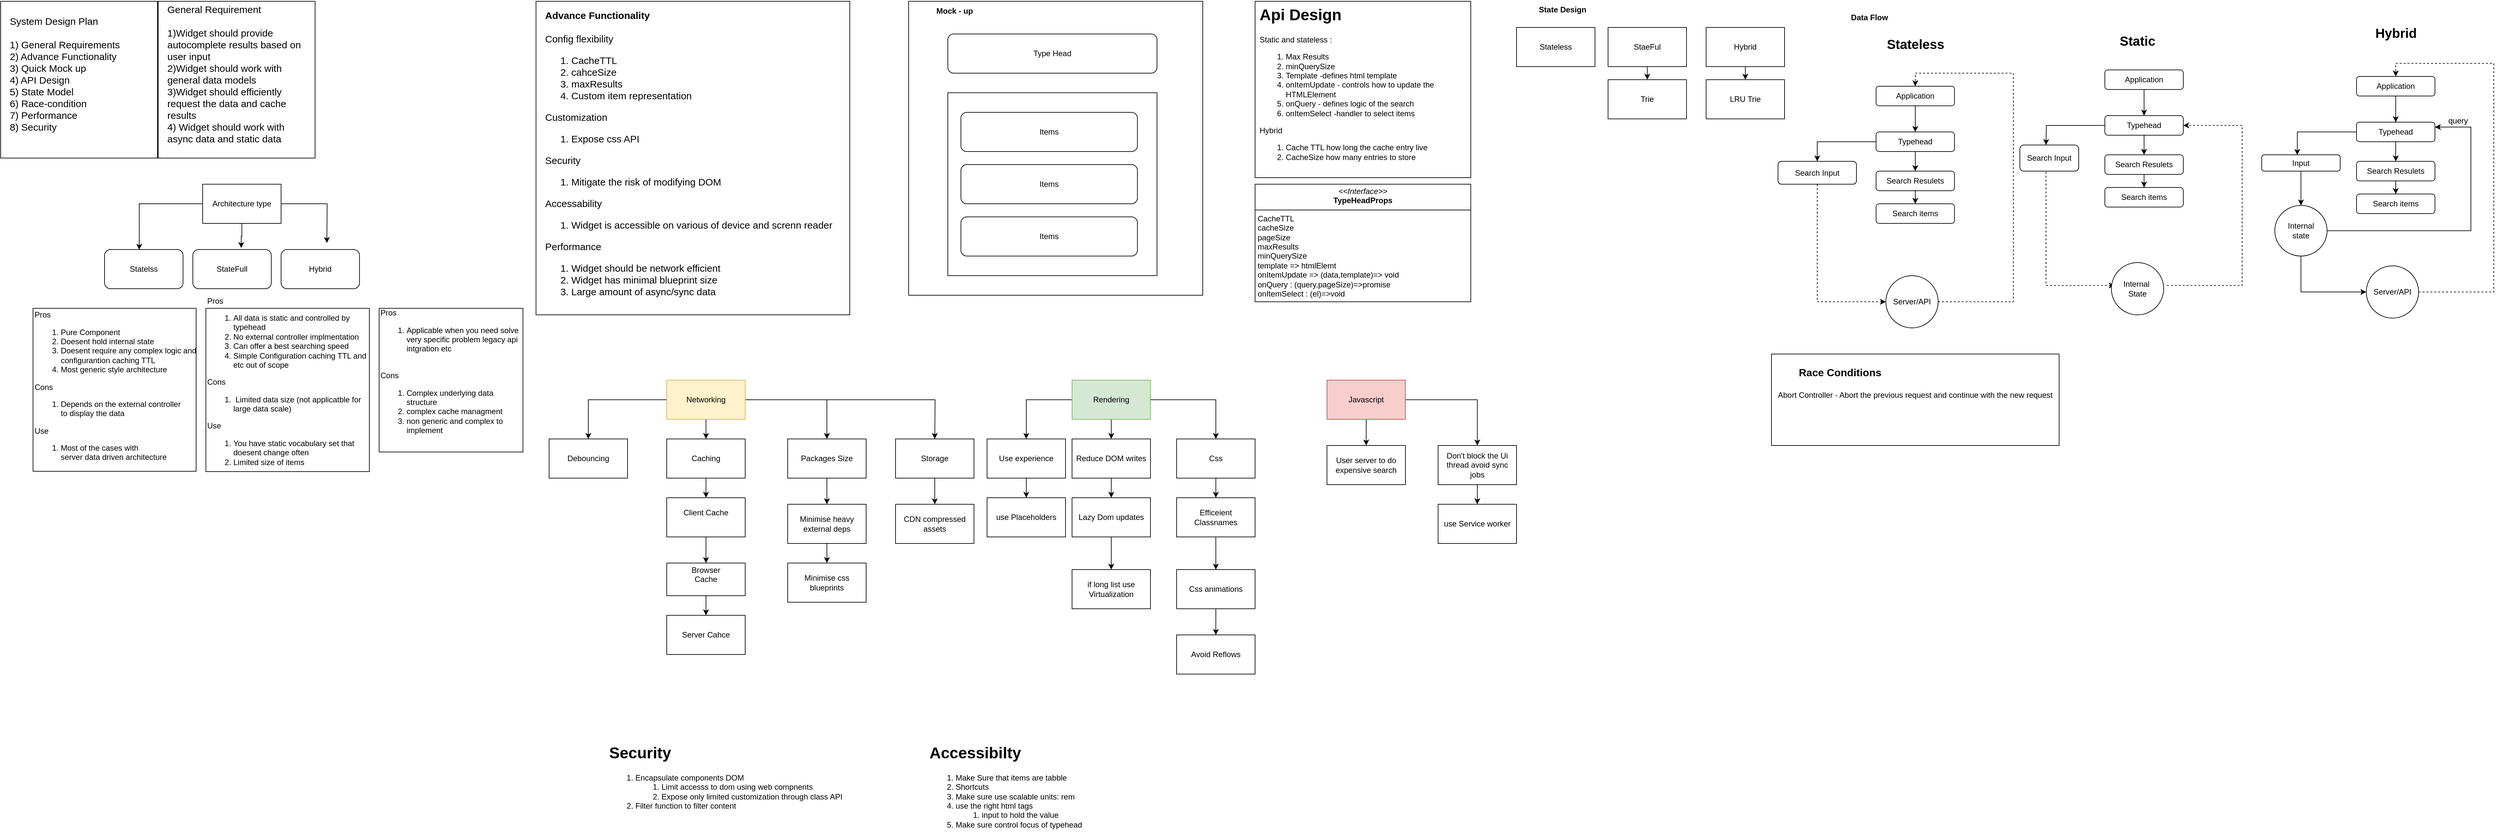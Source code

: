 <mxfile version="26.0.1">
  <diagram name="Page-1" id="UKnPggzTnrdudnCtdCbl">
    <mxGraphModel dx="3576" dy="2686" grid="1" gridSize="10" guides="1" tooltips="1" connect="1" arrows="1" fold="1" page="1" pageScale="1" pageWidth="850" pageHeight="1100" math="0" shadow="0">
      <root>
        <mxCell id="0" />
        <mxCell id="1" parent="0" />
        <mxCell id="WTzgueV0SRuRo5C-KdgZ-4" value="&lt;div&gt;System Design Plan&lt;/div&gt;&lt;div&gt;&lt;br&gt;&lt;/div&gt;&lt;div&gt;1) General Requirements&lt;/div&gt;&lt;div&gt;2) Advance Functionality&lt;/div&gt;&lt;div&gt;3) Quick Mock up&lt;/div&gt;&lt;div&gt;4) API Design&lt;/div&gt;&lt;div&gt;5) State Model&lt;/div&gt;&lt;div&gt;6) Race-condition&lt;/div&gt;&lt;div&gt;7) Performance&lt;/div&gt;&lt;div&gt;8) Security&lt;/div&gt;&lt;div&gt;&lt;br&gt;&lt;/div&gt;" style="whiteSpace=wrap;html=1;aspect=fixed;align=left;fontSize=15;spacingLeft=12;spacingRight=12;" parent="1" vertex="1">
          <mxGeometry x="-839" width="240" height="240" as="geometry" />
        </mxCell>
        <mxCell id="WTzgueV0SRuRo5C-KdgZ-5" value="&lt;div&gt;General Requirement&lt;/div&gt;&lt;div&gt;&lt;br&gt;&lt;/div&gt;&lt;div&gt;1)Widget should provide autocomplete results based on user input&lt;/div&gt;&lt;div&gt;2)Widget should work with general data models&lt;/div&gt;&lt;div&gt;3)Widget should efficiently request the data and cache results&amp;nbsp;&lt;/div&gt;&lt;div&gt;4) Widget should work with async data and static data&lt;/div&gt;&lt;div&gt;&lt;br&gt;&lt;/div&gt;" style="whiteSpace=wrap;html=1;aspect=fixed;align=left;fontSize=15;spacingLeft=12;spacingRight=12;" parent="1" vertex="1">
          <mxGeometry x="-598" width="240" height="240" as="geometry" />
        </mxCell>
        <mxCell id="WTzgueV0SRuRo5C-KdgZ-14" style="edgeStyle=orthogonalEdgeStyle;rounded=0;orthogonalLoop=1;jettySize=auto;html=1;" parent="1" source="WTzgueV0SRuRo5C-KdgZ-6" edge="1">
          <mxGeometry relative="1" as="geometry">
            <mxPoint x="-340" y="370" as="targetPoint" />
          </mxGeometry>
        </mxCell>
        <mxCell id="WTzgueV0SRuRo5C-KdgZ-6" value="Architecture type" style="rounded=0;whiteSpace=wrap;html=1;" parent="1" vertex="1">
          <mxGeometry x="-530" y="280" width="120" height="60" as="geometry" />
        </mxCell>
        <mxCell id="WTzgueV0SRuRo5C-KdgZ-9" value="Statelss" style="rounded=1;whiteSpace=wrap;html=1;" parent="1" vertex="1">
          <mxGeometry x="-680" y="380" width="120" height="60" as="geometry" />
        </mxCell>
        <mxCell id="WTzgueV0SRuRo5C-KdgZ-10" value="StateFull" style="rounded=1;whiteSpace=wrap;html=1;" parent="1" vertex="1">
          <mxGeometry x="-545" y="380" width="120" height="60" as="geometry" />
        </mxCell>
        <mxCell id="WTzgueV0SRuRo5C-KdgZ-11" value="Hybrid" style="rounded=1;whiteSpace=wrap;html=1;" parent="1" vertex="1">
          <mxGeometry x="-410" y="380" width="120" height="60" as="geometry" />
        </mxCell>
        <mxCell id="WTzgueV0SRuRo5C-KdgZ-12" style="edgeStyle=orthogonalEdgeStyle;rounded=0;orthogonalLoop=1;jettySize=auto;html=1;entryX=0.617;entryY=-0.039;entryDx=0;entryDy=0;entryPerimeter=0;" parent="1" source="WTzgueV0SRuRo5C-KdgZ-6" target="WTzgueV0SRuRo5C-KdgZ-10" edge="1">
          <mxGeometry relative="1" as="geometry" />
        </mxCell>
        <mxCell id="WTzgueV0SRuRo5C-KdgZ-13" style="edgeStyle=orthogonalEdgeStyle;rounded=0;orthogonalLoop=1;jettySize=auto;html=1;entryX=0.442;entryY=0.006;entryDx=0;entryDy=0;entryPerimeter=0;" parent="1" source="WTzgueV0SRuRo5C-KdgZ-6" target="WTzgueV0SRuRo5C-KdgZ-9" edge="1">
          <mxGeometry relative="1" as="geometry" />
        </mxCell>
        <mxCell id="WTzgueV0SRuRo5C-KdgZ-16" value="Pros&lt;div&gt;&lt;ol&gt;&lt;li&gt;Pure Component&lt;/li&gt;&lt;li&gt;Doesent hold internal state&lt;/li&gt;&lt;li&gt;Doesent require any complex logic and &lt;br&gt;configurantion caching TTL&lt;/li&gt;&lt;li&gt;Most generic style architecture&amp;nbsp;&lt;/li&gt;&lt;/ol&gt;&lt;/div&gt;&lt;div&gt;Cons&lt;/div&gt;&lt;div&gt;&lt;ol&gt;&lt;li&gt;Depends on the external controller &lt;br&gt;to display the data&amp;nbsp;&lt;/li&gt;&lt;/ol&gt;&lt;/div&gt;&lt;div&gt;Use&lt;/div&gt;&lt;div&gt;&lt;ol&gt;&lt;li&gt;&lt;span style=&quot;white-space: pre;&quot;&gt;Most of the cases with &lt;br/&gt;server data driven architecture&lt;/span&gt;&lt;/li&gt;&lt;/ol&gt;&lt;/div&gt;" style="whiteSpace=wrap;html=1;aspect=fixed;align=left;horizontal=1;textDirection=ltr;" parent="1" vertex="1">
          <mxGeometry x="-789.5" y="470" width="249.5" height="249.5" as="geometry" />
        </mxCell>
        <mxCell id="WTzgueV0SRuRo5C-KdgZ-17" value="Pros&lt;div&gt;&lt;ol&gt;&lt;li&gt;All data is static and controlled by typehead&lt;/li&gt;&lt;li&gt;No external controller implmentation&lt;/li&gt;&lt;li&gt;Can offer a best searching speed&lt;/li&gt;&lt;li&gt;Simple Configuration caching TTL and etc out of scope&lt;/li&gt;&lt;/ol&gt;&lt;div&gt;Cons&lt;/div&gt;&lt;/div&gt;&lt;div&gt;&lt;ol&gt;&lt;li&gt;&amp;nbsp;Limited data size (not applicatble for large data scale)&lt;/li&gt;&lt;/ol&gt;&lt;div&gt;Use&lt;/div&gt;&lt;/div&gt;&lt;div&gt;&lt;ol&gt;&lt;li&gt;You have static vocabulary set that doesent change often&lt;span style=&quot;white-space: pre;&quot;&gt;&#x9;&lt;/span&gt;&lt;/li&gt;&lt;li&gt;Limited size of items&amp;nbsp;&lt;/li&gt;&lt;/ol&gt;&lt;/div&gt;&lt;div&gt;&lt;br&gt;&lt;/div&gt;" style="html=1;aspect=fixed;align=left;whiteSpace=wrap;" parent="1" vertex="1">
          <mxGeometry x="-525" y="470" width="250" height="250" as="geometry" />
        </mxCell>
        <mxCell id="WTzgueV0SRuRo5C-KdgZ-18" value="Pros&lt;div&gt;&lt;ol&gt;&lt;li&gt;Applicable when you need solve very specific problem legacy api intgration etc&lt;br&gt;&lt;br&gt;&lt;/li&gt;&lt;/ol&gt;&lt;div&gt;Cons&amp;nbsp;&lt;/div&gt;&lt;/div&gt;&lt;div&gt;&lt;ol&gt;&lt;li&gt;Complex underlying data structure&lt;/li&gt;&lt;li&gt;complex cache managment&lt;/li&gt;&lt;li&gt;non generic and complex to implement&lt;/li&gt;&lt;/ol&gt;&lt;/div&gt;&lt;div&gt;&lt;br&gt;&lt;/div&gt;" style="html=1;aspect=fixed;align=left;whiteSpace=wrap;" parent="1" vertex="1">
          <mxGeometry x="-260" y="470" width="220" height="220" as="geometry" />
        </mxCell>
        <mxCell id="WTzgueV0SRuRo5C-KdgZ-19" value="&lt;div&gt;&lt;b&gt;Advance Functionality&lt;/b&gt;&lt;/div&gt;&lt;div&gt;&lt;br&gt;&lt;/div&gt;&lt;div&gt;Config flexibility&lt;/div&gt;&lt;div&gt;&lt;ol&gt;&lt;li&gt;CacheTTL&lt;/li&gt;&lt;li&gt;cahceSize&lt;/li&gt;&lt;li&gt;maxResults&lt;/li&gt;&lt;li&gt;Custom item representation&lt;/li&gt;&lt;/ol&gt;&lt;div&gt;Customization&lt;/div&gt;&lt;/div&gt;&lt;div&gt;&lt;ol&gt;&lt;li&gt;Expose css API&lt;br&gt;&lt;/li&gt;&lt;/ol&gt;&lt;div&gt;Security&lt;/div&gt;&lt;/div&gt;&lt;div&gt;&lt;ol&gt;&lt;li&gt;Mitigate the risk of modifying DOM&lt;/li&gt;&lt;/ol&gt;&lt;div&gt;Accessability&lt;/div&gt;&lt;/div&gt;&lt;div&gt;&lt;ol&gt;&lt;li&gt;Widget is accessible on various of device and screnn reader&lt;/li&gt;&lt;/ol&gt;&lt;div&gt;Performance&lt;/div&gt;&lt;/div&gt;&lt;div&gt;&lt;ol&gt;&lt;li&gt;Widget should be network efficient&lt;/li&gt;&lt;li&gt;Widget has minimal blueprint size&lt;/li&gt;&lt;li&gt;Large amount of async/sync data&lt;/li&gt;&lt;/ol&gt;&lt;/div&gt;" style="whiteSpace=wrap;html=1;aspect=fixed;align=left;fontSize=15;spacingLeft=12;spacingRight=12;" parent="1" vertex="1">
          <mxGeometry x="-20" width="480" height="480" as="geometry" />
        </mxCell>
        <mxCell id="WTzgueV0SRuRo5C-KdgZ-21" value="" style="whiteSpace=wrap;html=1;aspect=fixed;" parent="1" vertex="1">
          <mxGeometry x="550" width="450" height="450" as="geometry" />
        </mxCell>
        <mxCell id="WTzgueV0SRuRo5C-KdgZ-22" value="&lt;b&gt;Mock - up&lt;/b&gt;" style="text;html=1;align=center;verticalAlign=middle;resizable=0;points=[];autosize=1;strokeColor=none;fillColor=none;" parent="1" vertex="1">
          <mxGeometry x="580" width="80" height="30" as="geometry" />
        </mxCell>
        <mxCell id="WTzgueV0SRuRo5C-KdgZ-23" value="Type Head" style="rounded=1;whiteSpace=wrap;html=1;" parent="1" vertex="1">
          <mxGeometry x="610" y="50" width="320" height="60" as="geometry" />
        </mxCell>
        <mxCell id="WTzgueV0SRuRo5C-KdgZ-28" value="" style="rounded=0;whiteSpace=wrap;html=1;movable=0;resizable=0;rotatable=0;deletable=0;editable=0;locked=1;connectable=0;" parent="1" vertex="1">
          <mxGeometry x="610" y="140" width="320" height="280" as="geometry" />
        </mxCell>
        <mxCell id="WTzgueV0SRuRo5C-KdgZ-29" value="Items" style="rounded=1;whiteSpace=wrap;html=1;" parent="1" vertex="1">
          <mxGeometry x="630" y="170" width="270" height="60" as="geometry" />
        </mxCell>
        <mxCell id="WTzgueV0SRuRo5C-KdgZ-32" value="Items" style="rounded=1;whiteSpace=wrap;html=1;" parent="1" vertex="1">
          <mxGeometry x="630" y="330" width="270" height="60" as="geometry" />
        </mxCell>
        <mxCell id="WTzgueV0SRuRo5C-KdgZ-33" value="Items" style="rounded=1;whiteSpace=wrap;html=1;" parent="1" vertex="1">
          <mxGeometry x="630" y="250" width="270" height="60" as="geometry" />
        </mxCell>
        <mxCell id="WTzgueV0SRuRo5C-KdgZ-35" value="" style="rounded=0;whiteSpace=wrap;html=1;" parent="1" vertex="1">
          <mxGeometry x="1080" width="330" height="270" as="geometry" />
        </mxCell>
        <mxCell id="WTzgueV0SRuRo5C-KdgZ-36" value="&lt;h1 style=&quot;margin-top: 0px;&quot;&gt;Api Design&lt;/h1&gt;&lt;p&gt;Static and stateless :&lt;/p&gt;&lt;p&gt;&lt;/p&gt;&lt;ol&gt;&lt;li&gt;Max Results&lt;/li&gt;&lt;li&gt;minQuerySize&lt;/li&gt;&lt;li&gt;Template -defines html template&lt;/li&gt;&lt;li&gt;onItemUpdate - controls how to update the HTMLElement&lt;/li&gt;&lt;li&gt;onQuery - defines logic of the search&lt;/li&gt;&lt;li&gt;onItemSelect -handler to select items&lt;/li&gt;&lt;/ol&gt;&lt;div&gt;Hybrid&lt;/div&gt;&lt;ol&gt;&lt;li&gt;Cache TTL how long the cache entry live&lt;/li&gt;&lt;li&gt;CacheSize how many entries to store&lt;/li&gt;&lt;/ol&gt;&lt;p&gt;&lt;/p&gt;&lt;p&gt;&lt;br&gt;&lt;/p&gt;" style="text;html=1;whiteSpace=wrap;overflow=hidden;rounded=0;" parent="1" vertex="1">
          <mxGeometry x="1085" width="320" height="250" as="geometry" />
        </mxCell>
        <mxCell id="WTzgueV0SRuRo5C-KdgZ-37" value="&lt;p style=&quot;margin:0px;margin-top:4px;text-align:center;&quot;&gt;&lt;i&gt;&amp;lt;&amp;lt;Interface&amp;gt;&amp;gt;&lt;/i&gt;&lt;br&gt;&lt;b&gt;TypeHeadProps&lt;/b&gt;&lt;/p&gt;&lt;hr size=&quot;1&quot; style=&quot;border-style:solid;&quot;&gt;&lt;p style=&quot;margin:0px;margin-left:4px;&quot;&gt;CacheTTL&lt;/p&gt;&lt;p style=&quot;margin:0px;margin-left:4px;&quot;&gt;cacheSize&lt;/p&gt;&lt;p style=&quot;margin:0px;margin-left:4px;&quot;&gt;pageSize&lt;/p&gt;&lt;p style=&quot;margin:0px;margin-left:4px;&quot;&gt;maxResults&lt;/p&gt;&lt;p style=&quot;margin:0px;margin-left:4px;&quot;&gt;minQuerySize&lt;/p&gt;&lt;p style=&quot;margin:0px;margin-left:4px;&quot;&gt;template =&amp;gt; htmlElemt&lt;/p&gt;&lt;p style=&quot;margin:0px;margin-left:4px;&quot;&gt;onItemUpdate =&amp;gt; (data,template)=&amp;gt; void&lt;/p&gt;&lt;p style=&quot;margin:0px;margin-left:4px;&quot;&gt;onQuery : (query,pageSize)=&amp;gt;promise&lt;/p&gt;&lt;p style=&quot;margin:0px;margin-left:4px;&quot;&gt;onItemSelect : (el)=&amp;gt;void&lt;/p&gt;&lt;hr size=&quot;1&quot; style=&quot;border-style:solid;&quot;&gt;&lt;p style=&quot;margin:0px;margin-left:4px;&quot;&gt;&lt;br&gt;&lt;/p&gt;" style="verticalAlign=top;align=left;overflow=fill;html=1;whiteSpace=wrap;" parent="1" vertex="1">
          <mxGeometry x="1080" y="280" width="330" height="180" as="geometry" />
        </mxCell>
        <mxCell id="WTzgueV0SRuRo5C-KdgZ-39" value="&lt;b&gt;State Design&lt;/b&gt;" style="text;html=1;align=center;verticalAlign=middle;resizable=0;points=[];autosize=1;strokeColor=none;fillColor=none;" parent="1" vertex="1">
          <mxGeometry x="1500" y="-2" width="100" height="30" as="geometry" />
        </mxCell>
        <mxCell id="WTzgueV0SRuRo5C-KdgZ-40" value="&lt;span style=&quot;color: rgb(0, 0, 0); font-family: Helvetica; font-size: 12px; font-style: normal; font-variant-ligatures: normal; font-variant-caps: normal; font-weight: 400; letter-spacing: normal; orphans: 2; text-align: center; text-indent: 0px; text-transform: none; widows: 2; word-spacing: 0px; -webkit-text-stroke-width: 0px; white-space: normal; background-color: rgb(251, 251, 251); text-decoration-thickness: initial; text-decoration-style: initial; text-decoration-color: initial; float: none; display: inline !important;&quot;&gt;Stateless&lt;/span&gt;" style="rounded=0;whiteSpace=wrap;html=1;" parent="1" vertex="1">
          <mxGeometry x="1480" y="40" width="120" height="60" as="geometry" />
        </mxCell>
        <mxCell id="WTzgueV0SRuRo5C-KdgZ-45" style="edgeStyle=orthogonalEdgeStyle;rounded=0;orthogonalLoop=1;jettySize=auto;html=1;exitX=0.5;exitY=1;exitDx=0;exitDy=0;entryX=0.5;entryY=0;entryDx=0;entryDy=0;" parent="1" source="WTzgueV0SRuRo5C-KdgZ-41" target="WTzgueV0SRuRo5C-KdgZ-43" edge="1">
          <mxGeometry relative="1" as="geometry" />
        </mxCell>
        <mxCell id="WTzgueV0SRuRo5C-KdgZ-41" value="&lt;span style=&quot;color: rgb(0, 0, 0); font-family: Helvetica; font-size: 12px; font-style: normal; font-variant-ligatures: normal; font-variant-caps: normal; font-weight: 400; letter-spacing: normal; orphans: 2; text-align: center; text-indent: 0px; text-transform: none; widows: 2; word-spacing: 0px; -webkit-text-stroke-width: 0px; white-space: normal; background-color: rgb(251, 251, 251); text-decoration-thickness: initial; text-decoration-style: initial; text-decoration-color: initial; float: none; display: inline !important;&quot;&gt;StaeFul&lt;/span&gt;" style="rounded=0;whiteSpace=wrap;html=1;" parent="1" vertex="1">
          <mxGeometry x="1620" y="40" width="120" height="60" as="geometry" />
        </mxCell>
        <mxCell id="WTzgueV0SRuRo5C-KdgZ-46" style="edgeStyle=orthogonalEdgeStyle;rounded=0;orthogonalLoop=1;jettySize=auto;html=1;exitX=0.5;exitY=1;exitDx=0;exitDy=0;entryX=0.5;entryY=0;entryDx=0;entryDy=0;" parent="1" source="WTzgueV0SRuRo5C-KdgZ-42" target="WTzgueV0SRuRo5C-KdgZ-44" edge="1">
          <mxGeometry relative="1" as="geometry" />
        </mxCell>
        <mxCell id="WTzgueV0SRuRo5C-KdgZ-42" value="&lt;span style=&quot;color: rgb(0, 0, 0); font-family: Helvetica; font-size: 12px; font-style: normal; font-variant-ligatures: normal; font-variant-caps: normal; font-weight: 400; letter-spacing: normal; orphans: 2; text-align: center; text-indent: 0px; text-transform: none; widows: 2; word-spacing: 0px; -webkit-text-stroke-width: 0px; white-space: normal; background-color: rgb(251, 251, 251); text-decoration-thickness: initial; text-decoration-style: initial; text-decoration-color: initial; float: none; display: inline !important;&quot;&gt;Hybrid&lt;/span&gt;" style="rounded=0;whiteSpace=wrap;html=1;" parent="1" vertex="1">
          <mxGeometry x="1770" y="40" width="120" height="60" as="geometry" />
        </mxCell>
        <mxCell id="WTzgueV0SRuRo5C-KdgZ-43" value="&lt;span style=&quot;color: rgb(0, 0, 0); font-family: Helvetica; font-size: 12px; font-style: normal; font-variant-ligatures: normal; font-variant-caps: normal; font-weight: 400; letter-spacing: normal; orphans: 2; text-align: center; text-indent: 0px; text-transform: none; widows: 2; word-spacing: 0px; -webkit-text-stroke-width: 0px; white-space: normal; background-color: rgb(251, 251, 251); text-decoration-thickness: initial; text-decoration-style: initial; text-decoration-color: initial; float: none; display: inline !important;&quot;&gt;Trie&lt;/span&gt;" style="rounded=0;whiteSpace=wrap;html=1;" parent="1" vertex="1">
          <mxGeometry x="1620" y="120" width="120" height="60" as="geometry" />
        </mxCell>
        <mxCell id="WTzgueV0SRuRo5C-KdgZ-44" value="LRU Trie" style="rounded=0;whiteSpace=wrap;html=1;" parent="1" vertex="1">
          <mxGeometry x="1770" y="120" width="120" height="60" as="geometry" />
        </mxCell>
        <mxCell id="WTzgueV0SRuRo5C-KdgZ-53" value="" style="edgeStyle=orthogonalEdgeStyle;rounded=0;orthogonalLoop=1;jettySize=auto;html=1;" parent="1" source="WTzgueV0SRuRo5C-KdgZ-47" target="WTzgueV0SRuRo5C-KdgZ-52" edge="1">
          <mxGeometry relative="1" as="geometry" />
        </mxCell>
        <mxCell id="WTzgueV0SRuRo5C-KdgZ-47" value="Application" style="rounded=1;whiteSpace=wrap;html=1;" parent="1" vertex="1">
          <mxGeometry x="2030" y="130" width="120" height="30" as="geometry" />
        </mxCell>
        <mxCell id="WTzgueV0SRuRo5C-KdgZ-48" value="&lt;div style=&quot;text-align: justify;&quot;&gt;&lt;b style=&quot;background-color: transparent; color: light-dark(rgb(0, 0, 0), rgb(255, 255, 255));&quot;&gt;Data Flow&lt;/b&gt;&lt;/div&gt;" style="text;html=1;align=center;verticalAlign=middle;whiteSpace=wrap;rounded=0;" parent="1" vertex="1">
          <mxGeometry x="1990" y="10" width="60" height="30" as="geometry" />
        </mxCell>
        <mxCell id="WTzgueV0SRuRo5C-KdgZ-51" value="&lt;b&gt;&lt;font style=&quot;font-size: 20px;&quot;&gt;Stateless&lt;/font&gt;&lt;/b&gt;" style="text;html=1;align=center;verticalAlign=middle;resizable=0;points=[];autosize=1;strokeColor=none;fillColor=none;" parent="1" vertex="1">
          <mxGeometry x="2035" y="45" width="110" height="40" as="geometry" />
        </mxCell>
        <mxCell id="WTzgueV0SRuRo5C-KdgZ-57" value="" style="edgeStyle=orthogonalEdgeStyle;rounded=0;orthogonalLoop=1;jettySize=auto;html=1;" parent="1" source="WTzgueV0SRuRo5C-KdgZ-52" target="WTzgueV0SRuRo5C-KdgZ-56" edge="1">
          <mxGeometry relative="1" as="geometry" />
        </mxCell>
        <mxCell id="WTzgueV0SRuRo5C-KdgZ-61" value="" style="edgeStyle=orthogonalEdgeStyle;rounded=0;orthogonalLoop=1;jettySize=auto;html=1;" parent="1" source="WTzgueV0SRuRo5C-KdgZ-52" target="WTzgueV0SRuRo5C-KdgZ-60" edge="1">
          <mxGeometry relative="1" as="geometry" />
        </mxCell>
        <mxCell id="WTzgueV0SRuRo5C-KdgZ-52" value="Typehead" style="rounded=1;whiteSpace=wrap;html=1;" parent="1" vertex="1">
          <mxGeometry x="2030" y="200" width="120" height="30" as="geometry" />
        </mxCell>
        <mxCell id="WTzgueV0SRuRo5C-KdgZ-59" value="" style="edgeStyle=orthogonalEdgeStyle;rounded=0;orthogonalLoop=1;jettySize=auto;html=1;" parent="1" source="WTzgueV0SRuRo5C-KdgZ-56" target="WTzgueV0SRuRo5C-KdgZ-58" edge="1">
          <mxGeometry relative="1" as="geometry" />
        </mxCell>
        <mxCell id="WTzgueV0SRuRo5C-KdgZ-56" value="Search Resulets" style="rounded=1;whiteSpace=wrap;html=1;" parent="1" vertex="1">
          <mxGeometry x="2030" y="260" width="120" height="30" as="geometry" />
        </mxCell>
        <mxCell id="WTzgueV0SRuRo5C-KdgZ-58" value="Search items" style="rounded=1;whiteSpace=wrap;html=1;" parent="1" vertex="1">
          <mxGeometry x="2030" y="310" width="120" height="30" as="geometry" />
        </mxCell>
        <mxCell id="WTzgueV0SRuRo5C-KdgZ-64" value="" style="edgeStyle=orthogonalEdgeStyle;rounded=0;orthogonalLoop=1;jettySize=auto;html=1;dashed=1;" parent="1" source="WTzgueV0SRuRo5C-KdgZ-60" target="WTzgueV0SRuRo5C-KdgZ-63" edge="1">
          <mxGeometry relative="1" as="geometry">
            <Array as="points">
              <mxPoint x="1940" y="460" />
            </Array>
          </mxGeometry>
        </mxCell>
        <mxCell id="WTzgueV0SRuRo5C-KdgZ-60" value="Search Input" style="whiteSpace=wrap;html=1;rounded=1;" parent="1" vertex="1">
          <mxGeometry x="1880" y="245" width="120" height="35" as="geometry" />
        </mxCell>
        <mxCell id="WTzgueV0SRuRo5C-KdgZ-65" style="edgeStyle=orthogonalEdgeStyle;rounded=0;orthogonalLoop=1;jettySize=auto;html=1;entryX=0.5;entryY=0;entryDx=0;entryDy=0;strokeColor=default;dashed=1;" parent="1" source="WTzgueV0SRuRo5C-KdgZ-63" target="WTzgueV0SRuRo5C-KdgZ-47" edge="1">
          <mxGeometry relative="1" as="geometry">
            <Array as="points">
              <mxPoint x="2240" y="460" />
              <mxPoint x="2240" y="110" />
              <mxPoint x="2090" y="110" />
            </Array>
          </mxGeometry>
        </mxCell>
        <mxCell id="WTzgueV0SRuRo5C-KdgZ-63" value="Server/API" style="ellipse;whiteSpace=wrap;html=1;rounded=1;" parent="1" vertex="1">
          <mxGeometry x="2045" y="420" width="80" height="80" as="geometry" />
        </mxCell>
        <mxCell id="WTzgueV0SRuRo5C-KdgZ-66" value="" style="edgeStyle=orthogonalEdgeStyle;rounded=0;orthogonalLoop=1;jettySize=auto;html=1;" parent="1" source="WTzgueV0SRuRo5C-KdgZ-67" target="WTzgueV0SRuRo5C-KdgZ-70" edge="1">
          <mxGeometry relative="1" as="geometry" />
        </mxCell>
        <mxCell id="WTzgueV0SRuRo5C-KdgZ-67" value="Application" style="rounded=1;whiteSpace=wrap;html=1;" parent="1" vertex="1">
          <mxGeometry x="2380" y="105" width="120" height="30" as="geometry" />
        </mxCell>
        <mxCell id="WTzgueV0SRuRo5C-KdgZ-68" value="" style="edgeStyle=orthogonalEdgeStyle;rounded=0;orthogonalLoop=1;jettySize=auto;html=1;" parent="1" source="WTzgueV0SRuRo5C-KdgZ-70" target="WTzgueV0SRuRo5C-KdgZ-72" edge="1">
          <mxGeometry relative="1" as="geometry" />
        </mxCell>
        <mxCell id="WTzgueV0SRuRo5C-KdgZ-69" value="" style="edgeStyle=orthogonalEdgeStyle;rounded=0;orthogonalLoop=1;jettySize=auto;html=1;" parent="1" source="WTzgueV0SRuRo5C-KdgZ-70" edge="1">
          <mxGeometry relative="1" as="geometry">
            <mxPoint x="2290" y="220" as="targetPoint" />
          </mxGeometry>
        </mxCell>
        <mxCell id="WTzgueV0SRuRo5C-KdgZ-70" value="Typehead" style="rounded=1;whiteSpace=wrap;html=1;" parent="1" vertex="1">
          <mxGeometry x="2380" y="175" width="120" height="30" as="geometry" />
        </mxCell>
        <mxCell id="WTzgueV0SRuRo5C-KdgZ-71" value="" style="edgeStyle=orthogonalEdgeStyle;rounded=0;orthogonalLoop=1;jettySize=auto;html=1;" parent="1" source="WTzgueV0SRuRo5C-KdgZ-72" target="WTzgueV0SRuRo5C-KdgZ-73" edge="1">
          <mxGeometry relative="1" as="geometry" />
        </mxCell>
        <mxCell id="WTzgueV0SRuRo5C-KdgZ-72" value="Search Resulets" style="rounded=1;whiteSpace=wrap;html=1;" parent="1" vertex="1">
          <mxGeometry x="2380" y="235" width="120" height="30" as="geometry" />
        </mxCell>
        <mxCell id="WTzgueV0SRuRo5C-KdgZ-73" value="Search items" style="rounded=1;whiteSpace=wrap;html=1;" parent="1" vertex="1">
          <mxGeometry x="2380" y="285" width="120" height="30" as="geometry" />
        </mxCell>
        <mxCell id="WTzgueV0SRuRo5C-KdgZ-74" value="" style="edgeStyle=orthogonalEdgeStyle;rounded=0;orthogonalLoop=1;jettySize=auto;html=1;dashed=1;" parent="1" edge="1">
          <mxGeometry relative="1" as="geometry">
            <mxPoint x="2290" y="255" as="sourcePoint" />
            <mxPoint x="2395" y="435" as="targetPoint" />
            <Array as="points">
              <mxPoint x="2290" y="435" />
            </Array>
          </mxGeometry>
        </mxCell>
        <mxCell id="WTzgueV0SRuRo5C-KdgZ-75" style="edgeStyle=orthogonalEdgeStyle;rounded=0;orthogonalLoop=1;jettySize=auto;html=1;strokeColor=default;dashed=1;entryX=1;entryY=0.5;entryDx=0;entryDy=0;" parent="1" target="WTzgueV0SRuRo5C-KdgZ-70" edge="1">
          <mxGeometry relative="1" as="geometry">
            <mxPoint x="2475" y="435" as="sourcePoint" />
            <Array as="points">
              <mxPoint x="2590" y="435" />
              <mxPoint x="2590" y="190" />
            </Array>
            <mxPoint x="2540" y="150" as="targetPoint" />
          </mxGeometry>
        </mxCell>
        <mxCell id="WTzgueV0SRuRo5C-KdgZ-77" value="Internal&amp;nbsp;&lt;div&gt;State&lt;/div&gt;" style="ellipse;whiteSpace=wrap;html=1;aspect=fixed;" parent="1" vertex="1">
          <mxGeometry x="2390" y="400" width="80" height="80" as="geometry" />
        </mxCell>
        <mxCell id="WTzgueV0SRuRo5C-KdgZ-78" value="Search Input" style="rounded=1;whiteSpace=wrap;html=1;" parent="1" vertex="1">
          <mxGeometry x="2250" y="220" width="90" height="40" as="geometry" />
        </mxCell>
        <mxCell id="WTzgueV0SRuRo5C-KdgZ-80" value="&lt;b&gt;&lt;font style=&quot;font-size: 20px;&quot;&gt;Static&lt;/font&gt;&lt;/b&gt;" style="text;html=1;align=center;verticalAlign=middle;whiteSpace=wrap;rounded=0;" parent="1" vertex="1">
          <mxGeometry x="2400" y="45" width="60" height="30" as="geometry" />
        </mxCell>
        <mxCell id="WTzgueV0SRuRo5C-KdgZ-94" value="" style="edgeStyle=orthogonalEdgeStyle;rounded=0;orthogonalLoop=1;jettySize=auto;html=1;" parent="1" source="WTzgueV0SRuRo5C-KdgZ-95" target="WTzgueV0SRuRo5C-KdgZ-99" edge="1">
          <mxGeometry relative="1" as="geometry" />
        </mxCell>
        <mxCell id="WTzgueV0SRuRo5C-KdgZ-95" value="Application" style="rounded=1;whiteSpace=wrap;html=1;" parent="1" vertex="1">
          <mxGeometry x="2765" y="115" width="120" height="30" as="geometry" />
        </mxCell>
        <mxCell id="WTzgueV0SRuRo5C-KdgZ-96" value="&lt;b&gt;&lt;font style=&quot;font-size: 20px;&quot;&gt;Hybrid&lt;/font&gt;&lt;/b&gt;" style="text;html=1;align=center;verticalAlign=middle;resizable=0;points=[];autosize=1;strokeColor=none;fillColor=none;" parent="1" vertex="1">
          <mxGeometry x="2780" y="28" width="90" height="40" as="geometry" />
        </mxCell>
        <mxCell id="WTzgueV0SRuRo5C-KdgZ-97" value="" style="edgeStyle=orthogonalEdgeStyle;rounded=0;orthogonalLoop=1;jettySize=auto;html=1;" parent="1" source="WTzgueV0SRuRo5C-KdgZ-99" target="WTzgueV0SRuRo5C-KdgZ-101" edge="1">
          <mxGeometry relative="1" as="geometry" />
        </mxCell>
        <mxCell id="WTzgueV0SRuRo5C-KdgZ-98" value="" style="edgeStyle=orthogonalEdgeStyle;rounded=0;orthogonalLoop=1;jettySize=auto;html=1;entryX=0.453;entryY=0.009;entryDx=0;entryDy=0;entryPerimeter=0;" parent="1" source="WTzgueV0SRuRo5C-KdgZ-99" target="WTzgueV0SRuRo5C-KdgZ-106" edge="1">
          <mxGeometry relative="1" as="geometry">
            <mxPoint x="2675" y="230" as="targetPoint" />
          </mxGeometry>
        </mxCell>
        <mxCell id="WTzgueV0SRuRo5C-KdgZ-99" value="Typehead" style="rounded=1;whiteSpace=wrap;html=1;" parent="1" vertex="1">
          <mxGeometry x="2765" y="185" width="120" height="30" as="geometry" />
        </mxCell>
        <mxCell id="WTzgueV0SRuRo5C-KdgZ-100" value="" style="edgeStyle=orthogonalEdgeStyle;rounded=0;orthogonalLoop=1;jettySize=auto;html=1;" parent="1" source="WTzgueV0SRuRo5C-KdgZ-101" target="WTzgueV0SRuRo5C-KdgZ-102" edge="1">
          <mxGeometry relative="1" as="geometry" />
        </mxCell>
        <mxCell id="WTzgueV0SRuRo5C-KdgZ-101" value="Search Resulets" style="rounded=1;whiteSpace=wrap;html=1;" parent="1" vertex="1">
          <mxGeometry x="2765" y="245" width="120" height="30" as="geometry" />
        </mxCell>
        <mxCell id="WTzgueV0SRuRo5C-KdgZ-102" value="Search items" style="rounded=1;whiteSpace=wrap;html=1;" parent="1" vertex="1">
          <mxGeometry x="2765" y="295" width="120" height="30" as="geometry" />
        </mxCell>
        <mxCell id="WTzgueV0SRuRo5C-KdgZ-104" style="edgeStyle=orthogonalEdgeStyle;rounded=0;orthogonalLoop=1;jettySize=auto;html=1;entryX=0.5;entryY=0;entryDx=0;entryDy=0;strokeColor=default;dashed=1;" parent="1" source="WTzgueV0SRuRo5C-KdgZ-105" target="WTzgueV0SRuRo5C-KdgZ-95" edge="1">
          <mxGeometry relative="1" as="geometry">
            <Array as="points">
              <mxPoint x="2975" y="445" />
              <mxPoint x="2975" y="95" />
              <mxPoint x="2825" y="95" />
            </Array>
          </mxGeometry>
        </mxCell>
        <mxCell id="WTzgueV0SRuRo5C-KdgZ-105" value="Server/API" style="ellipse;whiteSpace=wrap;html=1;rounded=1;" parent="1" vertex="1">
          <mxGeometry x="2780" y="405" width="80" height="80" as="geometry" />
        </mxCell>
        <mxCell id="WTzgueV0SRuRo5C-KdgZ-108" value="" style="edgeStyle=orthogonalEdgeStyle;rounded=0;orthogonalLoop=1;jettySize=auto;html=1;" parent="1" source="WTzgueV0SRuRo5C-KdgZ-106" target="WTzgueV0SRuRo5C-KdgZ-107" edge="1">
          <mxGeometry relative="1" as="geometry" />
        </mxCell>
        <mxCell id="WTzgueV0SRuRo5C-KdgZ-106" value="Input" style="rounded=1;whiteSpace=wrap;html=1;" parent="1" vertex="1">
          <mxGeometry x="2620" y="235" width="120" height="25" as="geometry" />
        </mxCell>
        <mxCell id="WTzgueV0SRuRo5C-KdgZ-109" style="edgeStyle=orthogonalEdgeStyle;rounded=0;orthogonalLoop=1;jettySize=auto;html=1;entryX=0;entryY=0.5;entryDx=0;entryDy=0;" parent="1" source="WTzgueV0SRuRo5C-KdgZ-107" target="WTzgueV0SRuRo5C-KdgZ-105" edge="1">
          <mxGeometry relative="1" as="geometry">
            <Array as="points">
              <mxPoint x="2680" y="445" />
            </Array>
          </mxGeometry>
        </mxCell>
        <mxCell id="WTzgueV0SRuRo5C-KdgZ-110" style="edgeStyle=orthogonalEdgeStyle;rounded=0;orthogonalLoop=1;jettySize=auto;html=1;entryX=1;entryY=0.25;entryDx=0;entryDy=0;" parent="1" source="WTzgueV0SRuRo5C-KdgZ-107" target="WTzgueV0SRuRo5C-KdgZ-99" edge="1">
          <mxGeometry relative="1" as="geometry">
            <Array as="points">
              <mxPoint x="2940" y="351" />
              <mxPoint x="2940" y="193" />
            </Array>
          </mxGeometry>
        </mxCell>
        <mxCell id="WTzgueV0SRuRo5C-KdgZ-107" value="Internal&lt;div&gt;state&lt;/div&gt;" style="ellipse;whiteSpace=wrap;html=1;rounded=1;" parent="1" vertex="1">
          <mxGeometry x="2640" y="312.5" width="80" height="77.5" as="geometry" />
        </mxCell>
        <mxCell id="WTzgueV0SRuRo5C-KdgZ-111" value="query" style="text;html=1;align=center;verticalAlign=middle;resizable=0;points=[];autosize=1;strokeColor=none;fillColor=none;" parent="1" vertex="1">
          <mxGeometry x="2895" y="168" width="50" height="30" as="geometry" />
        </mxCell>
        <mxCell id="WTzgueV0SRuRo5C-KdgZ-114" value="Abort Controller - Abort the previous request and continue with the new request&lt;div&gt;&lt;br&gt;&lt;/div&gt;" style="rounded=0;whiteSpace=wrap;html=1;" parent="1" vertex="1">
          <mxGeometry x="1870" y="540" width="440" height="140" as="geometry" />
        </mxCell>
        <mxCell id="WTzgueV0SRuRo5C-KdgZ-115" value="&lt;font style=&quot;font-size: 16px;&quot;&gt;&lt;b&gt;Race Conditions&lt;/b&gt;&lt;/font&gt;&lt;div&gt;&lt;br&gt;&lt;/div&gt;" style="text;html=1;align=center;verticalAlign=middle;whiteSpace=wrap;rounded=0;" parent="1" vertex="1">
          <mxGeometry x="1890" y="560" width="170" height="30" as="geometry" />
        </mxCell>
        <mxCell id="WTzgueV0SRuRo5C-KdgZ-118" style="edgeStyle=orthogonalEdgeStyle;rounded=0;orthogonalLoop=1;jettySize=auto;html=1;exitX=0.5;exitY=1;exitDx=0;exitDy=0;entryX=0.5;entryY=0;entryDx=0;entryDy=0;" parent="1" source="WTzgueV0SRuRo5C-KdgZ-116" target="WTzgueV0SRuRo5C-KdgZ-117" edge="1">
          <mxGeometry relative="1" as="geometry" />
        </mxCell>
        <mxCell id="WTzgueV0SRuRo5C-KdgZ-126" value="" style="edgeStyle=orthogonalEdgeStyle;rounded=0;orthogonalLoop=1;jettySize=auto;html=1;" parent="1" source="WTzgueV0SRuRo5C-KdgZ-116" target="WTzgueV0SRuRo5C-KdgZ-125" edge="1">
          <mxGeometry relative="1" as="geometry" />
        </mxCell>
        <mxCell id="WTzgueV0SRuRo5C-KdgZ-128" value="" style="edgeStyle=orthogonalEdgeStyle;rounded=0;orthogonalLoop=1;jettySize=auto;html=1;" parent="1" source="WTzgueV0SRuRo5C-KdgZ-116" target="WTzgueV0SRuRo5C-KdgZ-127" edge="1">
          <mxGeometry relative="1" as="geometry" />
        </mxCell>
        <mxCell id="WTzgueV0SRuRo5C-KdgZ-133" style="edgeStyle=orthogonalEdgeStyle;rounded=0;orthogonalLoop=1;jettySize=auto;html=1;" parent="1" source="WTzgueV0SRuRo5C-KdgZ-116" edge="1">
          <mxGeometry relative="1" as="geometry">
            <mxPoint x="590" y="670" as="targetPoint" />
          </mxGeometry>
        </mxCell>
        <mxCell id="WTzgueV0SRuRo5C-KdgZ-116" value="Networking" style="rounded=0;whiteSpace=wrap;html=1;fillColor=#fff2cc;strokeColor=#d6b656;" parent="1" vertex="1">
          <mxGeometry x="180" y="580" width="120" height="60" as="geometry" />
        </mxCell>
        <mxCell id="WTzgueV0SRuRo5C-KdgZ-120" value="" style="edgeStyle=orthogonalEdgeStyle;rounded=0;orthogonalLoop=1;jettySize=auto;html=1;" parent="1" source="WTzgueV0SRuRo5C-KdgZ-117" target="WTzgueV0SRuRo5C-KdgZ-119" edge="1">
          <mxGeometry relative="1" as="geometry" />
        </mxCell>
        <mxCell id="WTzgueV0SRuRo5C-KdgZ-117" value="Caching" style="rounded=0;whiteSpace=wrap;html=1;" parent="1" vertex="1">
          <mxGeometry x="180" y="670" width="120" height="60" as="geometry" />
        </mxCell>
        <mxCell id="WTzgueV0SRuRo5C-KdgZ-122" value="" style="edgeStyle=orthogonalEdgeStyle;rounded=0;orthogonalLoop=1;jettySize=auto;html=1;" parent="1" source="WTzgueV0SRuRo5C-KdgZ-119" target="WTzgueV0SRuRo5C-KdgZ-121" edge="1">
          <mxGeometry relative="1" as="geometry" />
        </mxCell>
        <mxCell id="WTzgueV0SRuRo5C-KdgZ-119" value="Client Cache&lt;div&gt;&lt;br&gt;&lt;/div&gt;" style="rounded=0;whiteSpace=wrap;html=1;" parent="1" vertex="1">
          <mxGeometry x="180" y="760" width="120" height="60" as="geometry" />
        </mxCell>
        <mxCell id="WTzgueV0SRuRo5C-KdgZ-124" value="" style="edgeStyle=orthogonalEdgeStyle;rounded=0;orthogonalLoop=1;jettySize=auto;html=1;" parent="1" source="WTzgueV0SRuRo5C-KdgZ-121" target="WTzgueV0SRuRo5C-KdgZ-123" edge="1">
          <mxGeometry relative="1" as="geometry" />
        </mxCell>
        <mxCell id="WTzgueV0SRuRo5C-KdgZ-121" value="Browser&lt;br&gt;Cache&lt;div&gt;&lt;br&gt;&lt;/div&gt;" style="whiteSpace=wrap;html=1;rounded=0;" parent="1" vertex="1">
          <mxGeometry x="180" y="860" width="120" height="50" as="geometry" />
        </mxCell>
        <mxCell id="WTzgueV0SRuRo5C-KdgZ-123" value="Server Cahce" style="whiteSpace=wrap;html=1;rounded=0;" parent="1" vertex="1">
          <mxGeometry x="180" y="940" width="120" height="60" as="geometry" />
        </mxCell>
        <mxCell id="WTzgueV0SRuRo5C-KdgZ-125" value="Debouncing" style="whiteSpace=wrap;html=1;rounded=0;" parent="1" vertex="1">
          <mxGeometry y="670" width="120" height="60" as="geometry" />
        </mxCell>
        <mxCell id="WTzgueV0SRuRo5C-KdgZ-130" value="" style="edgeStyle=orthogonalEdgeStyle;rounded=0;orthogonalLoop=1;jettySize=auto;html=1;" parent="1" source="WTzgueV0SRuRo5C-KdgZ-127" target="WTzgueV0SRuRo5C-KdgZ-129" edge="1">
          <mxGeometry relative="1" as="geometry" />
        </mxCell>
        <mxCell id="WTzgueV0SRuRo5C-KdgZ-127" value="Packages Size" style="whiteSpace=wrap;html=1;rounded=0;" parent="1" vertex="1">
          <mxGeometry x="365" y="670" width="120" height="60" as="geometry" />
        </mxCell>
        <mxCell id="WTzgueV0SRuRo5C-KdgZ-132" value="" style="edgeStyle=orthogonalEdgeStyle;rounded=0;orthogonalLoop=1;jettySize=auto;html=1;" parent="1" source="WTzgueV0SRuRo5C-KdgZ-129" target="WTzgueV0SRuRo5C-KdgZ-131" edge="1">
          <mxGeometry relative="1" as="geometry" />
        </mxCell>
        <mxCell id="WTzgueV0SRuRo5C-KdgZ-129" value="Minimise heavy external deps" style="whiteSpace=wrap;html=1;rounded=0;" parent="1" vertex="1">
          <mxGeometry x="365" y="770" width="120" height="60" as="geometry" />
        </mxCell>
        <mxCell id="WTzgueV0SRuRo5C-KdgZ-131" value="Minimise css blueprints" style="whiteSpace=wrap;html=1;rounded=0;" parent="1" vertex="1">
          <mxGeometry x="365" y="860" width="120" height="60" as="geometry" />
        </mxCell>
        <mxCell id="WTzgueV0SRuRo5C-KdgZ-138" value="" style="edgeStyle=orthogonalEdgeStyle;rounded=0;orthogonalLoop=1;jettySize=auto;html=1;" parent="1" source="WTzgueV0SRuRo5C-KdgZ-134" target="WTzgueV0SRuRo5C-KdgZ-137" edge="1">
          <mxGeometry relative="1" as="geometry" />
        </mxCell>
        <mxCell id="WTzgueV0SRuRo5C-KdgZ-134" value="Storage" style="rounded=0;whiteSpace=wrap;html=1;" parent="1" vertex="1">
          <mxGeometry x="530" y="670" width="120" height="60" as="geometry" />
        </mxCell>
        <mxCell id="WTzgueV0SRuRo5C-KdgZ-137" value="CDN compressed assets" style="whiteSpace=wrap;html=1;rounded=0;" parent="1" vertex="1">
          <mxGeometry x="530" y="770" width="120" height="60" as="geometry" />
        </mxCell>
        <mxCell id="WTzgueV0SRuRo5C-KdgZ-141" value="" style="edgeStyle=orthogonalEdgeStyle;rounded=0;orthogonalLoop=1;jettySize=auto;html=1;" parent="1" source="WTzgueV0SRuRo5C-KdgZ-139" target="WTzgueV0SRuRo5C-KdgZ-140" edge="1">
          <mxGeometry relative="1" as="geometry" />
        </mxCell>
        <mxCell id="WTzgueV0SRuRo5C-KdgZ-147" value="" style="edgeStyle=orthogonalEdgeStyle;rounded=0;orthogonalLoop=1;jettySize=auto;html=1;" parent="1" source="WTzgueV0SRuRo5C-KdgZ-139" target="WTzgueV0SRuRo5C-KdgZ-146" edge="1">
          <mxGeometry relative="1" as="geometry" />
        </mxCell>
        <mxCell id="WTzgueV0SRuRo5C-KdgZ-151" value="" style="edgeStyle=orthogonalEdgeStyle;rounded=0;orthogonalLoop=1;jettySize=auto;html=1;" parent="1" source="WTzgueV0SRuRo5C-KdgZ-139" target="WTzgueV0SRuRo5C-KdgZ-150" edge="1">
          <mxGeometry relative="1" as="geometry" />
        </mxCell>
        <mxCell id="WTzgueV0SRuRo5C-KdgZ-139" value="Rendering" style="whiteSpace=wrap;html=1;fillColor=#d5e8d4;strokeColor=#82b366;" parent="1" vertex="1">
          <mxGeometry x="800" y="580" width="120" height="60" as="geometry" />
        </mxCell>
        <mxCell id="WTzgueV0SRuRo5C-KdgZ-143" value="" style="edgeStyle=orthogonalEdgeStyle;rounded=0;orthogonalLoop=1;jettySize=auto;html=1;" parent="1" source="WTzgueV0SRuRo5C-KdgZ-140" target="WTzgueV0SRuRo5C-KdgZ-142" edge="1">
          <mxGeometry relative="1" as="geometry" />
        </mxCell>
        <mxCell id="WTzgueV0SRuRo5C-KdgZ-140" value="Reduce DOM writes" style="whiteSpace=wrap;html=1;" parent="1" vertex="1">
          <mxGeometry x="800" y="670" width="120" height="60" as="geometry" />
        </mxCell>
        <mxCell id="WTzgueV0SRuRo5C-KdgZ-145" value="" style="edgeStyle=orthogonalEdgeStyle;rounded=0;orthogonalLoop=1;jettySize=auto;html=1;" parent="1" source="WTzgueV0SRuRo5C-KdgZ-142" target="WTzgueV0SRuRo5C-KdgZ-144" edge="1">
          <mxGeometry relative="1" as="geometry" />
        </mxCell>
        <mxCell id="WTzgueV0SRuRo5C-KdgZ-142" value="Lazy Dom updates" style="whiteSpace=wrap;html=1;" parent="1" vertex="1">
          <mxGeometry x="800" y="760" width="120" height="60" as="geometry" />
        </mxCell>
        <mxCell id="WTzgueV0SRuRo5C-KdgZ-144" value="if long list use&lt;div&gt;Virtualization&lt;/div&gt;" style="whiteSpace=wrap;html=1;" parent="1" vertex="1">
          <mxGeometry x="800" y="870" width="120" height="60" as="geometry" />
        </mxCell>
        <mxCell id="WTzgueV0SRuRo5C-KdgZ-149" value="" style="edgeStyle=orthogonalEdgeStyle;rounded=0;orthogonalLoop=1;jettySize=auto;html=1;" parent="1" source="WTzgueV0SRuRo5C-KdgZ-146" target="WTzgueV0SRuRo5C-KdgZ-148" edge="1">
          <mxGeometry relative="1" as="geometry" />
        </mxCell>
        <mxCell id="WTzgueV0SRuRo5C-KdgZ-146" value="Use experience" style="whiteSpace=wrap;html=1;" parent="1" vertex="1">
          <mxGeometry x="670" y="670" width="120" height="60" as="geometry" />
        </mxCell>
        <mxCell id="WTzgueV0SRuRo5C-KdgZ-148" value="use Placeholders" style="whiteSpace=wrap;html=1;" parent="1" vertex="1">
          <mxGeometry x="670" y="760" width="120" height="60" as="geometry" />
        </mxCell>
        <mxCell id="WTzgueV0SRuRo5C-KdgZ-153" value="" style="edgeStyle=orthogonalEdgeStyle;rounded=0;orthogonalLoop=1;jettySize=auto;html=1;" parent="1" source="WTzgueV0SRuRo5C-KdgZ-150" target="WTzgueV0SRuRo5C-KdgZ-152" edge="1">
          <mxGeometry relative="1" as="geometry" />
        </mxCell>
        <mxCell id="WTzgueV0SRuRo5C-KdgZ-150" value="Css" style="whiteSpace=wrap;html=1;" parent="1" vertex="1">
          <mxGeometry x="960" y="670" width="120" height="60" as="geometry" />
        </mxCell>
        <mxCell id="WTzgueV0SRuRo5C-KdgZ-155" value="" style="edgeStyle=orthogonalEdgeStyle;rounded=0;orthogonalLoop=1;jettySize=auto;html=1;" parent="1" source="WTzgueV0SRuRo5C-KdgZ-152" target="WTzgueV0SRuRo5C-KdgZ-154" edge="1">
          <mxGeometry relative="1" as="geometry" />
        </mxCell>
        <mxCell id="WTzgueV0SRuRo5C-KdgZ-152" value="Efficeient Classnames" style="whiteSpace=wrap;html=1;" parent="1" vertex="1">
          <mxGeometry x="960" y="760" width="120" height="60" as="geometry" />
        </mxCell>
        <mxCell id="WTzgueV0SRuRo5C-KdgZ-157" value="" style="edgeStyle=orthogonalEdgeStyle;rounded=0;orthogonalLoop=1;jettySize=auto;html=1;" parent="1" source="WTzgueV0SRuRo5C-KdgZ-154" target="WTzgueV0SRuRo5C-KdgZ-156" edge="1">
          <mxGeometry relative="1" as="geometry" />
        </mxCell>
        <mxCell id="WTzgueV0SRuRo5C-KdgZ-154" value="Css animations" style="whiteSpace=wrap;html=1;" parent="1" vertex="1">
          <mxGeometry x="960" y="870" width="120" height="60" as="geometry" />
        </mxCell>
        <mxCell id="WTzgueV0SRuRo5C-KdgZ-156" value="Avoid Reflows" style="whiteSpace=wrap;html=1;" parent="1" vertex="1">
          <mxGeometry x="960" y="970" width="120" height="60" as="geometry" />
        </mxCell>
        <mxCell id="WTzgueV0SRuRo5C-KdgZ-162" value="" style="edgeStyle=orthogonalEdgeStyle;rounded=0;orthogonalLoop=1;jettySize=auto;html=1;" parent="1" source="WTzgueV0SRuRo5C-KdgZ-158" target="WTzgueV0SRuRo5C-KdgZ-161" edge="1">
          <mxGeometry relative="1" as="geometry" />
        </mxCell>
        <mxCell id="WTzgueV0SRuRo5C-KdgZ-164" value="" style="edgeStyle=orthogonalEdgeStyle;rounded=0;orthogonalLoop=1;jettySize=auto;html=1;" parent="1" source="WTzgueV0SRuRo5C-KdgZ-158" target="WTzgueV0SRuRo5C-KdgZ-163" edge="1">
          <mxGeometry relative="1" as="geometry" />
        </mxCell>
        <mxCell id="WTzgueV0SRuRo5C-KdgZ-158" value="Javascript" style="rounded=0;whiteSpace=wrap;html=1;fillColor=#f8cecc;strokeColor=#b85450;" parent="1" vertex="1">
          <mxGeometry x="1190" y="580" width="120" height="60" as="geometry" />
        </mxCell>
        <mxCell id="WTzgueV0SRuRo5C-KdgZ-161" value="User server to do expensive search" style="whiteSpace=wrap;html=1;rounded=0;" parent="1" vertex="1">
          <mxGeometry x="1190" y="680" width="120" height="60" as="geometry" />
        </mxCell>
        <mxCell id="WTzgueV0SRuRo5C-KdgZ-166" value="" style="edgeStyle=orthogonalEdgeStyle;rounded=0;orthogonalLoop=1;jettySize=auto;html=1;" parent="1" source="WTzgueV0SRuRo5C-KdgZ-163" target="WTzgueV0SRuRo5C-KdgZ-165" edge="1">
          <mxGeometry relative="1" as="geometry" />
        </mxCell>
        <mxCell id="WTzgueV0SRuRo5C-KdgZ-163" value="Don&#39;t block the Ui thread avoid sync jobs" style="whiteSpace=wrap;html=1;rounded=0;" parent="1" vertex="1">
          <mxGeometry x="1360" y="680" width="120" height="60" as="geometry" />
        </mxCell>
        <mxCell id="WTzgueV0SRuRo5C-KdgZ-165" value="use Service worker" style="whiteSpace=wrap;html=1;rounded=0;" parent="1" vertex="1">
          <mxGeometry x="1360" y="770" width="120" height="60" as="geometry" />
        </mxCell>
        <mxCell id="WTzgueV0SRuRo5C-KdgZ-167" value="&lt;h1 style=&quot;margin-top: 0px;&quot;&gt;Security&lt;/h1&gt;&lt;div&gt;&lt;ol&gt;&lt;li&gt;Encapsulate components DOM&lt;/li&gt;&lt;ol&gt;&lt;li&gt;Limit accesss to dom using web compnents&lt;/li&gt;&lt;li&gt;Expose only limited customization through class API&lt;/li&gt;&lt;/ol&gt;&lt;li&gt;Filter function to filter content&lt;/li&gt;&lt;/ol&gt;&lt;/div&gt;" style="text;html=1;whiteSpace=wrap;overflow=hidden;rounded=0;" parent="1" vertex="1">
          <mxGeometry x="90" y="1130" width="430" height="150" as="geometry" />
        </mxCell>
        <mxCell id="WTzgueV0SRuRo5C-KdgZ-168" value="&lt;h1 style=&quot;margin-top: 0px;&quot;&gt;Accessibilty&lt;/h1&gt;&lt;div&gt;&lt;ol&gt;&lt;li&gt;Make Sure that items are tabble&lt;/li&gt;&lt;li&gt;Shortcuts&lt;/li&gt;&lt;li&gt;Make sure use scalable units: rem&lt;/li&gt;&lt;li&gt;use the right html tags&lt;/li&gt;&lt;ol&gt;&lt;li&gt;input to hold the value&lt;/li&gt;&lt;/ol&gt;&lt;li&gt;Make sure control focus of typehead&lt;/li&gt;&lt;/ol&gt;&lt;/div&gt;" style="text;html=1;whiteSpace=wrap;overflow=hidden;rounded=0;" parent="1" vertex="1">
          <mxGeometry x="580" y="1130" width="280" height="150" as="geometry" />
        </mxCell>
      </root>
    </mxGraphModel>
  </diagram>
</mxfile>
